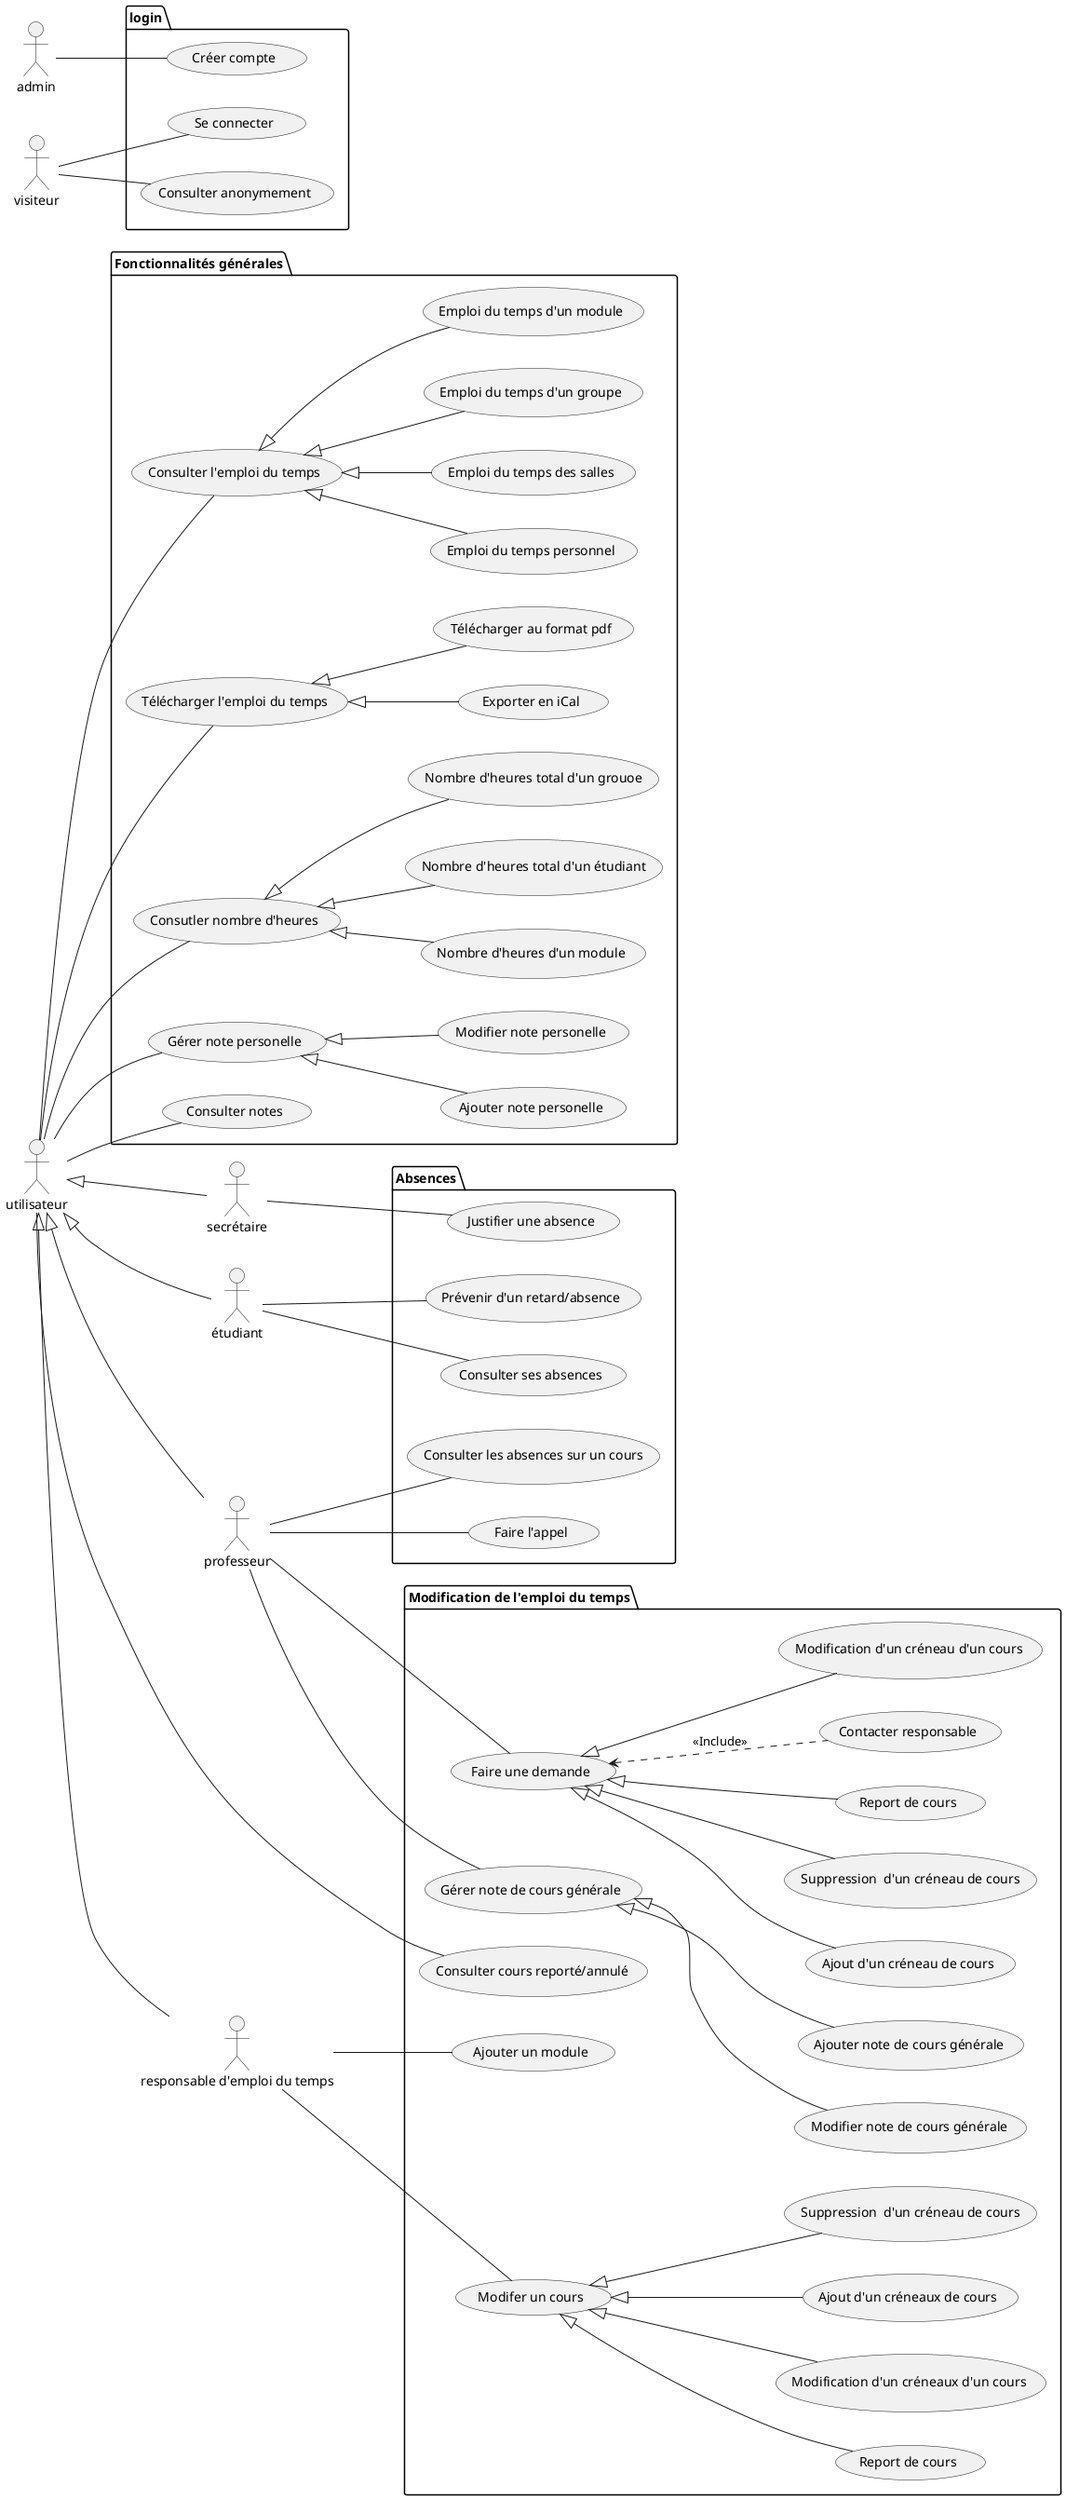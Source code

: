 @startuml Planning Nouvelle Génération
left to right direction
actor utilisateur
actor admin 
actor professeur
actor étudiant
actor visiteur
actor :responsable d'emploi du temps: as ret
actor secrétaire

utilisateur <|-- professeur
utilisateur <|-- étudiant
utilisateur <|-- secrétaire
utilisateur <|-- ret

package login {
   usecase "Créer compte" as cc
   usecase "Se connecter" as sc 
   usecase "Consulter anonymement" as ca

    admin -- cc
    visiteur -- sc
    visiteur -- ca
}


package "Fonctionnalités générales"{
   usecase "Consulter l'emploi du temps" as cet
   usecase "Emploi du temps personnel" as etp
   usecase "Emploi du temps des salles" as ets
   usecase "Emploi du temps d'un groupe" as etg
   usecase "Emploi du temps d'un module" as etm
   cet <|-- etp
   cet <|-- ets
   cet <|-- etg
   cet <|-- etm

   usecase "Télécharger l'emploi du temps" as tet
   usecase "Exporter en iCal" as export
   usecase "Télécharger au format pdf" as tfp
   tet <|-- export
   tet <|-- tfp

   usecase "Consutler nombre d'heures" as cnh
   usecase "Nombre d'heures d'un module" as nhp
   usecase "Nombre d'heures total d'un étudiant" as nhe
   usecase "Nombre d'heures total d'un grouoe" as nhg
   cnh <|-- nhp
   cnh <|-- nhe
   cnh <|-- nhg

   usecase "Gérer note personelle" as gnp
   usecase "Ajouter note personelle" as anp
   usecase "Modifier note personelle" as mnp
   usecase "Consulter notes" as cnc
   
    utilisateur -- cet
    utilisateur -- tet
    utilisateur -- cnh
    utilisateur -- gnp
    utilisateur -- cnc
    gnp <|-- anp
    gnp <|-- mnp

}


package "Modification de l'emploi du temps"{
    usecase "Faire une demande" as fd
    usecase "Modification d'un créneau d'un cours " as fdmcc
    usecase "Ajout d'un créneau de cours" as fdacc
    usecase "Suppression  d'un créneau de cours" as fdscc
    usecase "Report de cours" as fdrc
    usecase "Contacter responsable" as cr
    usecase "Gérer note de cours générale" as gncg
    usecase "Ajouter note de cours générale" as ancg
    usecase "Modifier note de cours générale" as mncg
    fd <|-- fdmcc
    fd <|-- fdacc
    fd <|-- fdscc
    fd <|-- fdrc
    fd <.. cr : << Include >>

    usecase "Ajouter un module" as am
    ret -- am

    usecase "Modifer un cours" as mc
    usecase "Modification d'un créneaux d'un cours " as mcmcc
    usecase "Ajout d'un créneaux de cours" as mcacc
    usecase "Suppression  d'un créneau de cours" as mcscc
    usecase "Report de cours" as mcrc
    mc <|-- mcmcc
    mc <|-- mcacc
    mc <|-- mcscc
    mc <|-- mcrc

    usecase "Consulter cours reporté/annulé" as ccra

    professeur -- fd
    ret -- mc
    utilisateur -- ccra
    professeur -- gncg
    gncg <|-- ancg
    gncg <|-- mncg 
}

package "Absences"{
    usecase "Faire l'appel" as fa
    usecase "Consulter les absences sur un cours" as cac
    usecase "Consulter ses absences" as csa
    usecase "Prévenir d'un retard/absence" as pra
    usecase "Justifier une absence" as ja

    professeur -- fa
    professeur -- cac
    étudiant -- csa
    étudiant -- pra
    secrétaire -- ja 
    /' L'étudiant fait la demande mais c'est le secrétaire qui justifie l'absence'/
    
}


/'
Qui peut annuler une absence (en cas d'erreur du professeur)?
L'admin est un responsable d'emploi du temps?
'/





@enduml